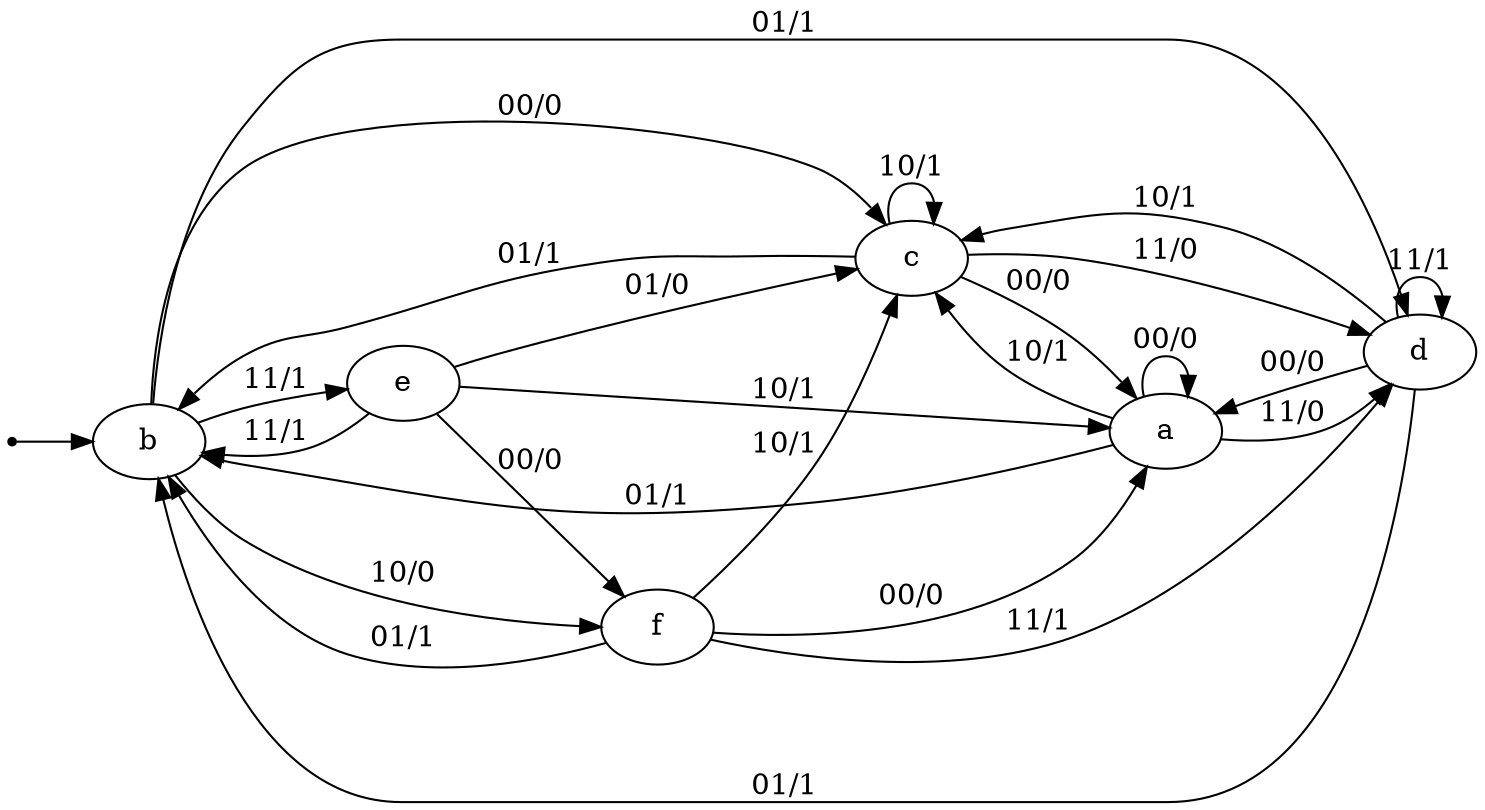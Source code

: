 digraph STG {
	rankdir=LR;

	INIT [shape=point];
	a [label="a"];
	b [label="b"];
	c [label="c"];
	d [label="d"];
	f [label="f"];
	e [label="e"];

	INIT -> b;
	a -> a [label="00/0"];
	a -> b [label="01/1"];
	a -> c [label="10/1"];
	a -> d [label="11/0"];
	b -> c [label="00/0"];
	b -> d [label="01/1"];
	b -> f [label="10/0"];
	b -> e [label="11/1"];
	c -> a [label="00/0"];
	c -> b [label="01/1"];
	c -> c [label="10/1"];
	c -> d [label="11/0"];
	d -> a [label="00/0"];
	d -> b [label="01/1"];
	d -> c [label="10/1"];
	d -> d [label="11/1"];
	f -> a [label="00/0"];
	f -> b [label="01/1"];
	f -> c [label="10/1"];
	f -> d [label="11/1"];
	e -> f [label="00/0"];
	e -> c [label="01/0"];
	e -> a [label="10/1"];
	e -> b [label="11/1"];
}
